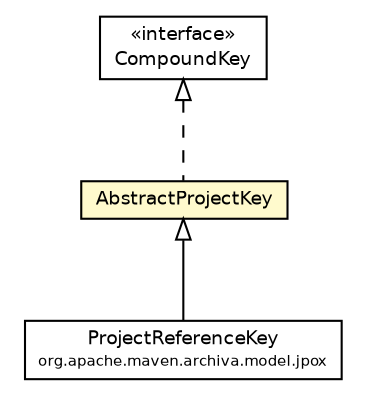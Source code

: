 #!/usr/local/bin/dot
#
# Class diagram 
# Generated by UmlGraph version 4.6 (http://www.spinellis.gr/sw/umlgraph)
#

digraph G {
	edge [fontname="Helvetica",fontsize=10,labelfontname="Helvetica",labelfontsize=10];
	node [fontname="Helvetica",fontsize=10,shape=plaintext];
	// org.apache.maven.archiva.model.CompoundKey
	c49207 [label=<<table border="0" cellborder="1" cellspacing="0" cellpadding="2" port="p" href="./CompoundKey.html">
		<tr><td><table border="0" cellspacing="0" cellpadding="1">
			<tr><td> &laquo;interface&raquo; </td></tr>
			<tr><td> CompoundKey </td></tr>
		</table></td></tr>
		</table>>, fontname="Helvetica", fontcolor="black", fontsize=9.0];
	// org.apache.maven.archiva.model.AbstractProjectKey
	c49212 [label=<<table border="0" cellborder="1" cellspacing="0" cellpadding="2" port="p" bgcolor="lemonChiffon" href="./AbstractProjectKey.html">
		<tr><td><table border="0" cellspacing="0" cellpadding="1">
			<tr><td> AbstractProjectKey </td></tr>
		</table></td></tr>
		</table>>, fontname="Helvetica", fontcolor="black", fontsize=9.0];
	// org.apache.maven.archiva.model.jpox.ProjectReferenceKey
	c49216 [label=<<table border="0" cellborder="1" cellspacing="0" cellpadding="2" port="p" href="./jpox/ProjectReferenceKey.html">
		<tr><td><table border="0" cellspacing="0" cellpadding="1">
			<tr><td> ProjectReferenceKey </td></tr>
			<tr><td><font point-size="7.0"> org.apache.maven.archiva.model.jpox </font></td></tr>
		</table></td></tr>
		</table>>, fontname="Helvetica", fontcolor="black", fontsize=9.0];
	//org.apache.maven.archiva.model.AbstractProjectKey implements org.apache.maven.archiva.model.CompoundKey
	c49207:p -> c49212:p [dir=back,arrowtail=empty,style=dashed];
	//org.apache.maven.archiva.model.jpox.ProjectReferenceKey extends org.apache.maven.archiva.model.AbstractProjectKey
	c49212:p -> c49216:p [dir=back,arrowtail=empty];
}

